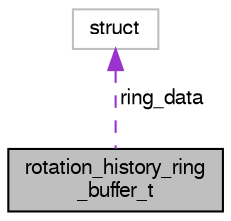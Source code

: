 digraph "rotation_history_ring_buffer_t"
{
  edge [fontname="FreeSans",fontsize="10",labelfontname="FreeSans",labelfontsize="10"];
  node [fontname="FreeSans",fontsize="10",shape=record];
  Node1 [label="rotation_history_ring\l_buffer_t",height=0.2,width=0.4,color="black", fillcolor="grey75", style="filled", fontcolor="black"];
  Node2 -> Node1 [dir="back",color="darkorchid3",fontsize="10",style="dashed",label=" ring_data" ,fontname="FreeSans"];
  Node2 [label="struct",height=0.2,width=0.4,color="grey75", fillcolor="white", style="filled"];
}
